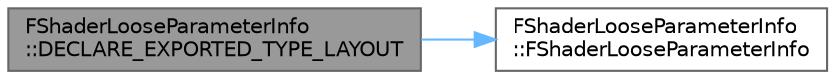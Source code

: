 digraph "FShaderLooseParameterInfo::DECLARE_EXPORTED_TYPE_LAYOUT"
{
 // INTERACTIVE_SVG=YES
 // LATEX_PDF_SIZE
  bgcolor="transparent";
  edge [fontname=Helvetica,fontsize=10,labelfontname=Helvetica,labelfontsize=10];
  node [fontname=Helvetica,fontsize=10,shape=box,height=0.2,width=0.4];
  rankdir="LR";
  Node1 [id="Node000001",label="FShaderLooseParameterInfo\l::DECLARE_EXPORTED_TYPE_LAYOUT",height=0.2,width=0.4,color="gray40", fillcolor="grey60", style="filled", fontcolor="black",tooltip=" "];
  Node1 -> Node2 [id="edge1_Node000001_Node000002",color="steelblue1",style="solid",tooltip=" "];
  Node2 [id="Node000002",label="FShaderLooseParameterInfo\l::FShaderLooseParameterInfo",height=0.2,width=0.4,color="grey40", fillcolor="white", style="filled",URL="$d3/d14/classFShaderLooseParameterInfo.html#a5aea7e36817a935ab5da95f9408d30db",tooltip=" "];
}
